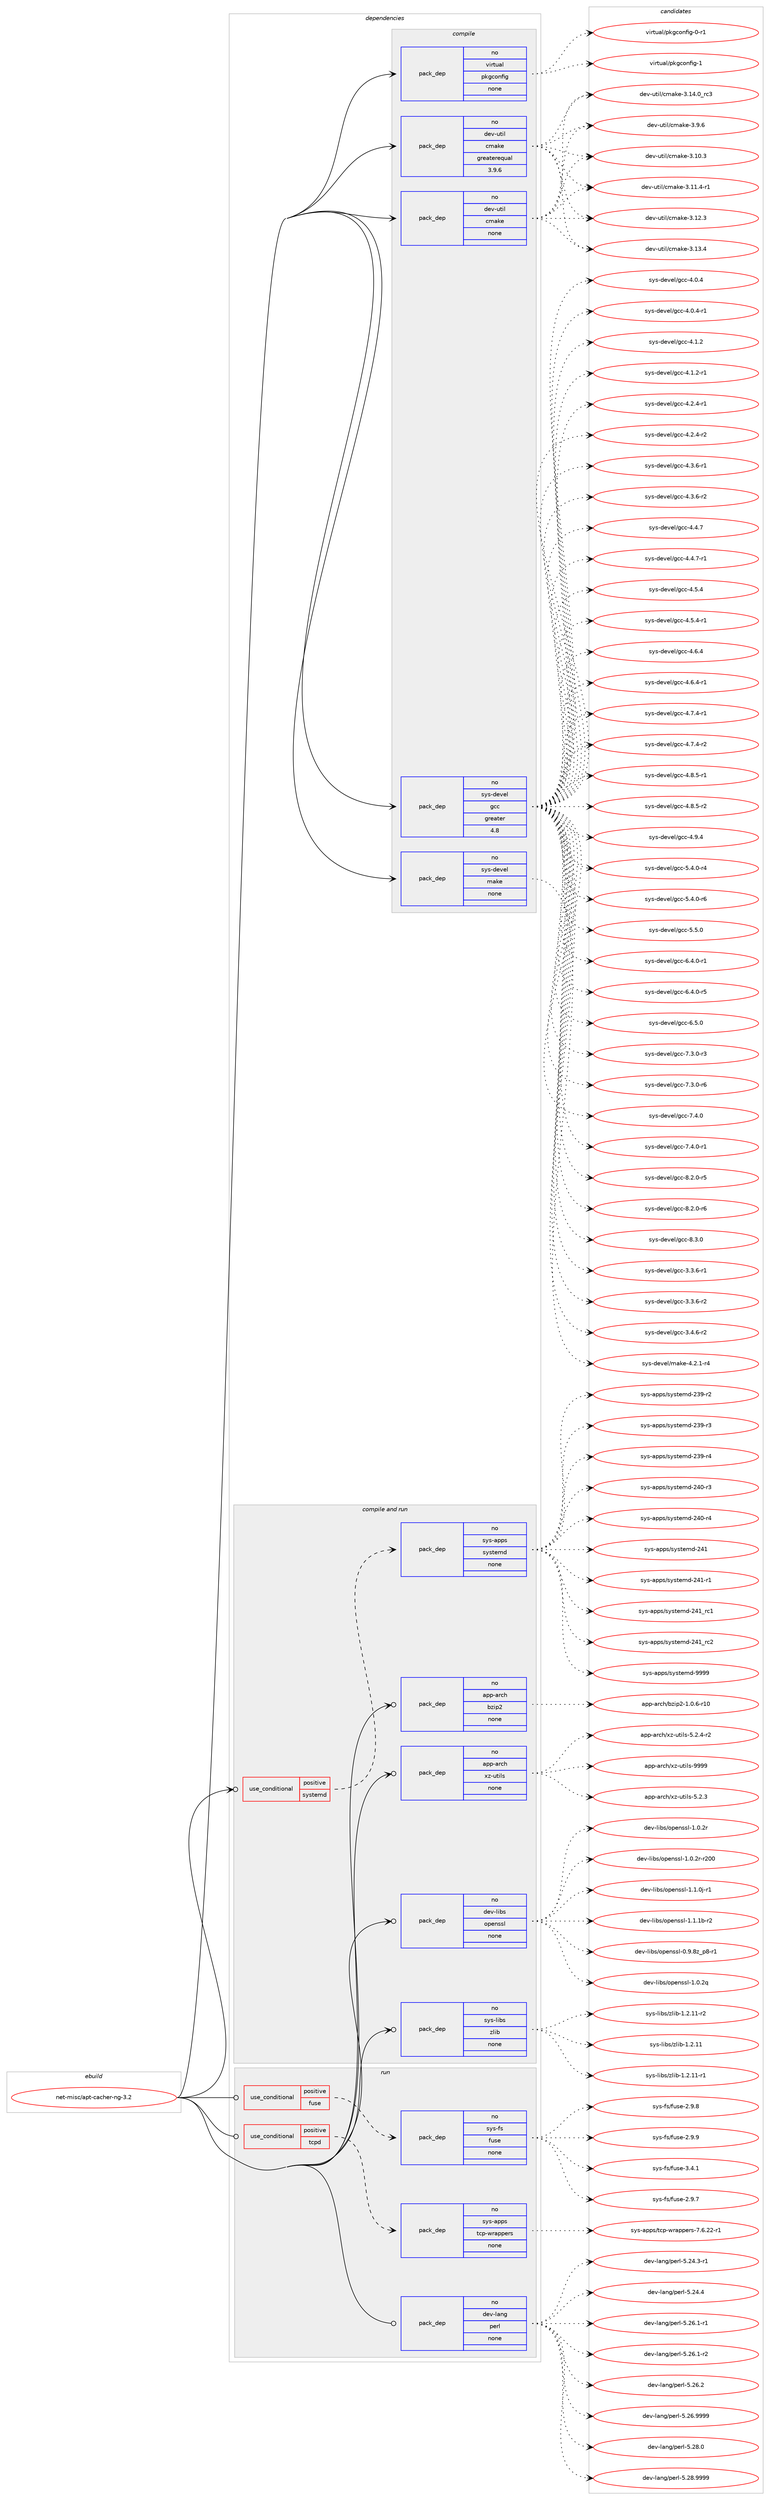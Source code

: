 digraph prolog {

# *************
# Graph options
# *************

newrank=true;
concentrate=true;
compound=true;
graph [rankdir=LR,fontname=Helvetica,fontsize=10,ranksep=1.5];#, ranksep=2.5, nodesep=0.2];
edge  [arrowhead=vee];
node  [fontname=Helvetica,fontsize=10];

# **********
# The ebuild
# **********

subgraph cluster_leftcol {
color=gray;
rank=same;
label=<<i>ebuild</i>>;
id [label="net-misc/apt-cacher-ng-3.2", color=red, width=4, href="../net-misc/apt-cacher-ng-3.2.svg"];
}

# ****************
# The dependencies
# ****************

subgraph cluster_midcol {
color=gray;
label=<<i>dependencies</i>>;
subgraph cluster_compile {
fillcolor="#eeeeee";
style=filled;
label=<<i>compile</i>>;
subgraph pack1190661 {
dependency1665487 [label=<<TABLE BORDER="0" CELLBORDER="1" CELLSPACING="0" CELLPADDING="4" WIDTH="220"><TR><TD ROWSPAN="6" CELLPADDING="30">pack_dep</TD></TR><TR><TD WIDTH="110">no</TD></TR><TR><TD>dev-util</TD></TR><TR><TD>cmake</TD></TR><TR><TD>greaterequal</TD></TR><TR><TD>3.9.6</TD></TR></TABLE>>, shape=none, color=blue];
}
id:e -> dependency1665487:w [weight=20,style="solid",arrowhead="vee"];
subgraph pack1190662 {
dependency1665488 [label=<<TABLE BORDER="0" CELLBORDER="1" CELLSPACING="0" CELLPADDING="4" WIDTH="220"><TR><TD ROWSPAN="6" CELLPADDING="30">pack_dep</TD></TR><TR><TD WIDTH="110">no</TD></TR><TR><TD>dev-util</TD></TR><TR><TD>cmake</TD></TR><TR><TD>none</TD></TR><TR><TD></TD></TR></TABLE>>, shape=none, color=blue];
}
id:e -> dependency1665488:w [weight=20,style="solid",arrowhead="vee"];
subgraph pack1190663 {
dependency1665489 [label=<<TABLE BORDER="0" CELLBORDER="1" CELLSPACING="0" CELLPADDING="4" WIDTH="220"><TR><TD ROWSPAN="6" CELLPADDING="30">pack_dep</TD></TR><TR><TD WIDTH="110">no</TD></TR><TR><TD>sys-devel</TD></TR><TR><TD>gcc</TD></TR><TR><TD>greater</TD></TR><TR><TD>4.8</TD></TR></TABLE>>, shape=none, color=blue];
}
id:e -> dependency1665489:w [weight=20,style="solid",arrowhead="vee"];
subgraph pack1190664 {
dependency1665490 [label=<<TABLE BORDER="0" CELLBORDER="1" CELLSPACING="0" CELLPADDING="4" WIDTH="220"><TR><TD ROWSPAN="6" CELLPADDING="30">pack_dep</TD></TR><TR><TD WIDTH="110">no</TD></TR><TR><TD>sys-devel</TD></TR><TR><TD>make</TD></TR><TR><TD>none</TD></TR><TR><TD></TD></TR></TABLE>>, shape=none, color=blue];
}
id:e -> dependency1665490:w [weight=20,style="solid",arrowhead="vee"];
subgraph pack1190665 {
dependency1665491 [label=<<TABLE BORDER="0" CELLBORDER="1" CELLSPACING="0" CELLPADDING="4" WIDTH="220"><TR><TD ROWSPAN="6" CELLPADDING="30">pack_dep</TD></TR><TR><TD WIDTH="110">no</TD></TR><TR><TD>virtual</TD></TR><TR><TD>pkgconfig</TD></TR><TR><TD>none</TD></TR><TR><TD></TD></TR></TABLE>>, shape=none, color=blue];
}
id:e -> dependency1665491:w [weight=20,style="solid",arrowhead="vee"];
}
subgraph cluster_compileandrun {
fillcolor="#eeeeee";
style=filled;
label=<<i>compile and run</i>>;
subgraph cond447740 {
dependency1665492 [label=<<TABLE BORDER="0" CELLBORDER="1" CELLSPACING="0" CELLPADDING="4"><TR><TD ROWSPAN="3" CELLPADDING="10">use_conditional</TD></TR><TR><TD>positive</TD></TR><TR><TD>systemd</TD></TR></TABLE>>, shape=none, color=red];
subgraph pack1190666 {
dependency1665493 [label=<<TABLE BORDER="0" CELLBORDER="1" CELLSPACING="0" CELLPADDING="4" WIDTH="220"><TR><TD ROWSPAN="6" CELLPADDING="30">pack_dep</TD></TR><TR><TD WIDTH="110">no</TD></TR><TR><TD>sys-apps</TD></TR><TR><TD>systemd</TD></TR><TR><TD>none</TD></TR><TR><TD></TD></TR></TABLE>>, shape=none, color=blue];
}
dependency1665492:e -> dependency1665493:w [weight=20,style="dashed",arrowhead="vee"];
}
id:e -> dependency1665492:w [weight=20,style="solid",arrowhead="odotvee"];
subgraph pack1190667 {
dependency1665494 [label=<<TABLE BORDER="0" CELLBORDER="1" CELLSPACING="0" CELLPADDING="4" WIDTH="220"><TR><TD ROWSPAN="6" CELLPADDING="30">pack_dep</TD></TR><TR><TD WIDTH="110">no</TD></TR><TR><TD>app-arch</TD></TR><TR><TD>bzip2</TD></TR><TR><TD>none</TD></TR><TR><TD></TD></TR></TABLE>>, shape=none, color=blue];
}
id:e -> dependency1665494:w [weight=20,style="solid",arrowhead="odotvee"];
subgraph pack1190668 {
dependency1665495 [label=<<TABLE BORDER="0" CELLBORDER="1" CELLSPACING="0" CELLPADDING="4" WIDTH="220"><TR><TD ROWSPAN="6" CELLPADDING="30">pack_dep</TD></TR><TR><TD WIDTH="110">no</TD></TR><TR><TD>app-arch</TD></TR><TR><TD>xz-utils</TD></TR><TR><TD>none</TD></TR><TR><TD></TD></TR></TABLE>>, shape=none, color=blue];
}
id:e -> dependency1665495:w [weight=20,style="solid",arrowhead="odotvee"];
subgraph pack1190669 {
dependency1665496 [label=<<TABLE BORDER="0" CELLBORDER="1" CELLSPACING="0" CELLPADDING="4" WIDTH="220"><TR><TD ROWSPAN="6" CELLPADDING="30">pack_dep</TD></TR><TR><TD WIDTH="110">no</TD></TR><TR><TD>dev-libs</TD></TR><TR><TD>openssl</TD></TR><TR><TD>none</TD></TR><TR><TD></TD></TR></TABLE>>, shape=none, color=blue];
}
id:e -> dependency1665496:w [weight=20,style="solid",arrowhead="odotvee"];
subgraph pack1190670 {
dependency1665497 [label=<<TABLE BORDER="0" CELLBORDER="1" CELLSPACING="0" CELLPADDING="4" WIDTH="220"><TR><TD ROWSPAN="6" CELLPADDING="30">pack_dep</TD></TR><TR><TD WIDTH="110">no</TD></TR><TR><TD>sys-libs</TD></TR><TR><TD>zlib</TD></TR><TR><TD>none</TD></TR><TR><TD></TD></TR></TABLE>>, shape=none, color=blue];
}
id:e -> dependency1665497:w [weight=20,style="solid",arrowhead="odotvee"];
}
subgraph cluster_run {
fillcolor="#eeeeee";
style=filled;
label=<<i>run</i>>;
subgraph cond447741 {
dependency1665498 [label=<<TABLE BORDER="0" CELLBORDER="1" CELLSPACING="0" CELLPADDING="4"><TR><TD ROWSPAN="3" CELLPADDING="10">use_conditional</TD></TR><TR><TD>positive</TD></TR><TR><TD>fuse</TD></TR></TABLE>>, shape=none, color=red];
subgraph pack1190671 {
dependency1665499 [label=<<TABLE BORDER="0" CELLBORDER="1" CELLSPACING="0" CELLPADDING="4" WIDTH="220"><TR><TD ROWSPAN="6" CELLPADDING="30">pack_dep</TD></TR><TR><TD WIDTH="110">no</TD></TR><TR><TD>sys-fs</TD></TR><TR><TD>fuse</TD></TR><TR><TD>none</TD></TR><TR><TD></TD></TR></TABLE>>, shape=none, color=blue];
}
dependency1665498:e -> dependency1665499:w [weight=20,style="dashed",arrowhead="vee"];
}
id:e -> dependency1665498:w [weight=20,style="solid",arrowhead="odot"];
subgraph cond447742 {
dependency1665500 [label=<<TABLE BORDER="0" CELLBORDER="1" CELLSPACING="0" CELLPADDING="4"><TR><TD ROWSPAN="3" CELLPADDING="10">use_conditional</TD></TR><TR><TD>positive</TD></TR><TR><TD>tcpd</TD></TR></TABLE>>, shape=none, color=red];
subgraph pack1190672 {
dependency1665501 [label=<<TABLE BORDER="0" CELLBORDER="1" CELLSPACING="0" CELLPADDING="4" WIDTH="220"><TR><TD ROWSPAN="6" CELLPADDING="30">pack_dep</TD></TR><TR><TD WIDTH="110">no</TD></TR><TR><TD>sys-apps</TD></TR><TR><TD>tcp-wrappers</TD></TR><TR><TD>none</TD></TR><TR><TD></TD></TR></TABLE>>, shape=none, color=blue];
}
dependency1665500:e -> dependency1665501:w [weight=20,style="dashed",arrowhead="vee"];
}
id:e -> dependency1665500:w [weight=20,style="solid",arrowhead="odot"];
subgraph pack1190673 {
dependency1665502 [label=<<TABLE BORDER="0" CELLBORDER="1" CELLSPACING="0" CELLPADDING="4" WIDTH="220"><TR><TD ROWSPAN="6" CELLPADDING="30">pack_dep</TD></TR><TR><TD WIDTH="110">no</TD></TR><TR><TD>dev-lang</TD></TR><TR><TD>perl</TD></TR><TR><TD>none</TD></TR><TR><TD></TD></TR></TABLE>>, shape=none, color=blue];
}
id:e -> dependency1665502:w [weight=20,style="solid",arrowhead="odot"];
}
}

# **************
# The candidates
# **************

subgraph cluster_choices {
rank=same;
color=gray;
label=<<i>candidates</i>>;

subgraph choice1190661 {
color=black;
nodesep=1;
choice1001011184511711610510847991099710710145514649484651 [label="dev-util/cmake-3.10.3", color=red, width=4,href="../dev-util/cmake-3.10.3.svg"];
choice10010111845117116105108479910997107101455146494946524511449 [label="dev-util/cmake-3.11.4-r1", color=red, width=4,href="../dev-util/cmake-3.11.4-r1.svg"];
choice1001011184511711610510847991099710710145514649504651 [label="dev-util/cmake-3.12.3", color=red, width=4,href="../dev-util/cmake-3.12.3.svg"];
choice1001011184511711610510847991099710710145514649514652 [label="dev-util/cmake-3.13.4", color=red, width=4,href="../dev-util/cmake-3.13.4.svg"];
choice1001011184511711610510847991099710710145514649524648951149951 [label="dev-util/cmake-3.14.0_rc3", color=red, width=4,href="../dev-util/cmake-3.14.0_rc3.svg"];
choice10010111845117116105108479910997107101455146574654 [label="dev-util/cmake-3.9.6", color=red, width=4,href="../dev-util/cmake-3.9.6.svg"];
dependency1665487:e -> choice1001011184511711610510847991099710710145514649484651:w [style=dotted,weight="100"];
dependency1665487:e -> choice10010111845117116105108479910997107101455146494946524511449:w [style=dotted,weight="100"];
dependency1665487:e -> choice1001011184511711610510847991099710710145514649504651:w [style=dotted,weight="100"];
dependency1665487:e -> choice1001011184511711610510847991099710710145514649514652:w [style=dotted,weight="100"];
dependency1665487:e -> choice1001011184511711610510847991099710710145514649524648951149951:w [style=dotted,weight="100"];
dependency1665487:e -> choice10010111845117116105108479910997107101455146574654:w [style=dotted,weight="100"];
}
subgraph choice1190662 {
color=black;
nodesep=1;
choice1001011184511711610510847991099710710145514649484651 [label="dev-util/cmake-3.10.3", color=red, width=4,href="../dev-util/cmake-3.10.3.svg"];
choice10010111845117116105108479910997107101455146494946524511449 [label="dev-util/cmake-3.11.4-r1", color=red, width=4,href="../dev-util/cmake-3.11.4-r1.svg"];
choice1001011184511711610510847991099710710145514649504651 [label="dev-util/cmake-3.12.3", color=red, width=4,href="../dev-util/cmake-3.12.3.svg"];
choice1001011184511711610510847991099710710145514649514652 [label="dev-util/cmake-3.13.4", color=red, width=4,href="../dev-util/cmake-3.13.4.svg"];
choice1001011184511711610510847991099710710145514649524648951149951 [label="dev-util/cmake-3.14.0_rc3", color=red, width=4,href="../dev-util/cmake-3.14.0_rc3.svg"];
choice10010111845117116105108479910997107101455146574654 [label="dev-util/cmake-3.9.6", color=red, width=4,href="../dev-util/cmake-3.9.6.svg"];
dependency1665488:e -> choice1001011184511711610510847991099710710145514649484651:w [style=dotted,weight="100"];
dependency1665488:e -> choice10010111845117116105108479910997107101455146494946524511449:w [style=dotted,weight="100"];
dependency1665488:e -> choice1001011184511711610510847991099710710145514649504651:w [style=dotted,weight="100"];
dependency1665488:e -> choice1001011184511711610510847991099710710145514649514652:w [style=dotted,weight="100"];
dependency1665488:e -> choice1001011184511711610510847991099710710145514649524648951149951:w [style=dotted,weight="100"];
dependency1665488:e -> choice10010111845117116105108479910997107101455146574654:w [style=dotted,weight="100"];
}
subgraph choice1190663 {
color=black;
nodesep=1;
choice115121115451001011181011084710399994551465146544511449 [label="sys-devel/gcc-3.3.6-r1", color=red, width=4,href="../sys-devel/gcc-3.3.6-r1.svg"];
choice115121115451001011181011084710399994551465146544511450 [label="sys-devel/gcc-3.3.6-r2", color=red, width=4,href="../sys-devel/gcc-3.3.6-r2.svg"];
choice115121115451001011181011084710399994551465246544511450 [label="sys-devel/gcc-3.4.6-r2", color=red, width=4,href="../sys-devel/gcc-3.4.6-r2.svg"];
choice11512111545100101118101108471039999455246484652 [label="sys-devel/gcc-4.0.4", color=red, width=4,href="../sys-devel/gcc-4.0.4.svg"];
choice115121115451001011181011084710399994552464846524511449 [label="sys-devel/gcc-4.0.4-r1", color=red, width=4,href="../sys-devel/gcc-4.0.4-r1.svg"];
choice11512111545100101118101108471039999455246494650 [label="sys-devel/gcc-4.1.2", color=red, width=4,href="../sys-devel/gcc-4.1.2.svg"];
choice115121115451001011181011084710399994552464946504511449 [label="sys-devel/gcc-4.1.2-r1", color=red, width=4,href="../sys-devel/gcc-4.1.2-r1.svg"];
choice115121115451001011181011084710399994552465046524511449 [label="sys-devel/gcc-4.2.4-r1", color=red, width=4,href="../sys-devel/gcc-4.2.4-r1.svg"];
choice115121115451001011181011084710399994552465046524511450 [label="sys-devel/gcc-4.2.4-r2", color=red, width=4,href="../sys-devel/gcc-4.2.4-r2.svg"];
choice115121115451001011181011084710399994552465146544511449 [label="sys-devel/gcc-4.3.6-r1", color=red, width=4,href="../sys-devel/gcc-4.3.6-r1.svg"];
choice115121115451001011181011084710399994552465146544511450 [label="sys-devel/gcc-4.3.6-r2", color=red, width=4,href="../sys-devel/gcc-4.3.6-r2.svg"];
choice11512111545100101118101108471039999455246524655 [label="sys-devel/gcc-4.4.7", color=red, width=4,href="../sys-devel/gcc-4.4.7.svg"];
choice115121115451001011181011084710399994552465246554511449 [label="sys-devel/gcc-4.4.7-r1", color=red, width=4,href="../sys-devel/gcc-4.4.7-r1.svg"];
choice11512111545100101118101108471039999455246534652 [label="sys-devel/gcc-4.5.4", color=red, width=4,href="../sys-devel/gcc-4.5.4.svg"];
choice115121115451001011181011084710399994552465346524511449 [label="sys-devel/gcc-4.5.4-r1", color=red, width=4,href="../sys-devel/gcc-4.5.4-r1.svg"];
choice11512111545100101118101108471039999455246544652 [label="sys-devel/gcc-4.6.4", color=red, width=4,href="../sys-devel/gcc-4.6.4.svg"];
choice115121115451001011181011084710399994552465446524511449 [label="sys-devel/gcc-4.6.4-r1", color=red, width=4,href="../sys-devel/gcc-4.6.4-r1.svg"];
choice115121115451001011181011084710399994552465546524511449 [label="sys-devel/gcc-4.7.4-r1", color=red, width=4,href="../sys-devel/gcc-4.7.4-r1.svg"];
choice115121115451001011181011084710399994552465546524511450 [label="sys-devel/gcc-4.7.4-r2", color=red, width=4,href="../sys-devel/gcc-4.7.4-r2.svg"];
choice115121115451001011181011084710399994552465646534511449 [label="sys-devel/gcc-4.8.5-r1", color=red, width=4,href="../sys-devel/gcc-4.8.5-r1.svg"];
choice115121115451001011181011084710399994552465646534511450 [label="sys-devel/gcc-4.8.5-r2", color=red, width=4,href="../sys-devel/gcc-4.8.5-r2.svg"];
choice11512111545100101118101108471039999455246574652 [label="sys-devel/gcc-4.9.4", color=red, width=4,href="../sys-devel/gcc-4.9.4.svg"];
choice115121115451001011181011084710399994553465246484511452 [label="sys-devel/gcc-5.4.0-r4", color=red, width=4,href="../sys-devel/gcc-5.4.0-r4.svg"];
choice115121115451001011181011084710399994553465246484511454 [label="sys-devel/gcc-5.4.0-r6", color=red, width=4,href="../sys-devel/gcc-5.4.0-r6.svg"];
choice11512111545100101118101108471039999455346534648 [label="sys-devel/gcc-5.5.0", color=red, width=4,href="../sys-devel/gcc-5.5.0.svg"];
choice115121115451001011181011084710399994554465246484511449 [label="sys-devel/gcc-6.4.0-r1", color=red, width=4,href="../sys-devel/gcc-6.4.0-r1.svg"];
choice115121115451001011181011084710399994554465246484511453 [label="sys-devel/gcc-6.4.0-r5", color=red, width=4,href="../sys-devel/gcc-6.4.0-r5.svg"];
choice11512111545100101118101108471039999455446534648 [label="sys-devel/gcc-6.5.0", color=red, width=4,href="../sys-devel/gcc-6.5.0.svg"];
choice115121115451001011181011084710399994555465146484511451 [label="sys-devel/gcc-7.3.0-r3", color=red, width=4,href="../sys-devel/gcc-7.3.0-r3.svg"];
choice115121115451001011181011084710399994555465146484511454 [label="sys-devel/gcc-7.3.0-r6", color=red, width=4,href="../sys-devel/gcc-7.3.0-r6.svg"];
choice11512111545100101118101108471039999455546524648 [label="sys-devel/gcc-7.4.0", color=red, width=4,href="../sys-devel/gcc-7.4.0.svg"];
choice115121115451001011181011084710399994555465246484511449 [label="sys-devel/gcc-7.4.0-r1", color=red, width=4,href="../sys-devel/gcc-7.4.0-r1.svg"];
choice115121115451001011181011084710399994556465046484511453 [label="sys-devel/gcc-8.2.0-r5", color=red, width=4,href="../sys-devel/gcc-8.2.0-r5.svg"];
choice115121115451001011181011084710399994556465046484511454 [label="sys-devel/gcc-8.2.0-r6", color=red, width=4,href="../sys-devel/gcc-8.2.0-r6.svg"];
choice11512111545100101118101108471039999455646514648 [label="sys-devel/gcc-8.3.0", color=red, width=4,href="../sys-devel/gcc-8.3.0.svg"];
dependency1665489:e -> choice115121115451001011181011084710399994551465146544511449:w [style=dotted,weight="100"];
dependency1665489:e -> choice115121115451001011181011084710399994551465146544511450:w [style=dotted,weight="100"];
dependency1665489:e -> choice115121115451001011181011084710399994551465246544511450:w [style=dotted,weight="100"];
dependency1665489:e -> choice11512111545100101118101108471039999455246484652:w [style=dotted,weight="100"];
dependency1665489:e -> choice115121115451001011181011084710399994552464846524511449:w [style=dotted,weight="100"];
dependency1665489:e -> choice11512111545100101118101108471039999455246494650:w [style=dotted,weight="100"];
dependency1665489:e -> choice115121115451001011181011084710399994552464946504511449:w [style=dotted,weight="100"];
dependency1665489:e -> choice115121115451001011181011084710399994552465046524511449:w [style=dotted,weight="100"];
dependency1665489:e -> choice115121115451001011181011084710399994552465046524511450:w [style=dotted,weight="100"];
dependency1665489:e -> choice115121115451001011181011084710399994552465146544511449:w [style=dotted,weight="100"];
dependency1665489:e -> choice115121115451001011181011084710399994552465146544511450:w [style=dotted,weight="100"];
dependency1665489:e -> choice11512111545100101118101108471039999455246524655:w [style=dotted,weight="100"];
dependency1665489:e -> choice115121115451001011181011084710399994552465246554511449:w [style=dotted,weight="100"];
dependency1665489:e -> choice11512111545100101118101108471039999455246534652:w [style=dotted,weight="100"];
dependency1665489:e -> choice115121115451001011181011084710399994552465346524511449:w [style=dotted,weight="100"];
dependency1665489:e -> choice11512111545100101118101108471039999455246544652:w [style=dotted,weight="100"];
dependency1665489:e -> choice115121115451001011181011084710399994552465446524511449:w [style=dotted,weight="100"];
dependency1665489:e -> choice115121115451001011181011084710399994552465546524511449:w [style=dotted,weight="100"];
dependency1665489:e -> choice115121115451001011181011084710399994552465546524511450:w [style=dotted,weight="100"];
dependency1665489:e -> choice115121115451001011181011084710399994552465646534511449:w [style=dotted,weight="100"];
dependency1665489:e -> choice115121115451001011181011084710399994552465646534511450:w [style=dotted,weight="100"];
dependency1665489:e -> choice11512111545100101118101108471039999455246574652:w [style=dotted,weight="100"];
dependency1665489:e -> choice115121115451001011181011084710399994553465246484511452:w [style=dotted,weight="100"];
dependency1665489:e -> choice115121115451001011181011084710399994553465246484511454:w [style=dotted,weight="100"];
dependency1665489:e -> choice11512111545100101118101108471039999455346534648:w [style=dotted,weight="100"];
dependency1665489:e -> choice115121115451001011181011084710399994554465246484511449:w [style=dotted,weight="100"];
dependency1665489:e -> choice115121115451001011181011084710399994554465246484511453:w [style=dotted,weight="100"];
dependency1665489:e -> choice11512111545100101118101108471039999455446534648:w [style=dotted,weight="100"];
dependency1665489:e -> choice115121115451001011181011084710399994555465146484511451:w [style=dotted,weight="100"];
dependency1665489:e -> choice115121115451001011181011084710399994555465146484511454:w [style=dotted,weight="100"];
dependency1665489:e -> choice11512111545100101118101108471039999455546524648:w [style=dotted,weight="100"];
dependency1665489:e -> choice115121115451001011181011084710399994555465246484511449:w [style=dotted,weight="100"];
dependency1665489:e -> choice115121115451001011181011084710399994556465046484511453:w [style=dotted,weight="100"];
dependency1665489:e -> choice115121115451001011181011084710399994556465046484511454:w [style=dotted,weight="100"];
dependency1665489:e -> choice11512111545100101118101108471039999455646514648:w [style=dotted,weight="100"];
}
subgraph choice1190664 {
color=black;
nodesep=1;
choice1151211154510010111810110847109971071014552465046494511452 [label="sys-devel/make-4.2.1-r4", color=red, width=4,href="../sys-devel/make-4.2.1-r4.svg"];
dependency1665490:e -> choice1151211154510010111810110847109971071014552465046494511452:w [style=dotted,weight="100"];
}
subgraph choice1190665 {
color=black;
nodesep=1;
choice11810511411611797108471121071039911111010210510345484511449 [label="virtual/pkgconfig-0-r1", color=red, width=4,href="../virtual/pkgconfig-0-r1.svg"];
choice1181051141161179710847112107103991111101021051034549 [label="virtual/pkgconfig-1", color=red, width=4,href="../virtual/pkgconfig-1.svg"];
dependency1665491:e -> choice11810511411611797108471121071039911111010210510345484511449:w [style=dotted,weight="100"];
dependency1665491:e -> choice1181051141161179710847112107103991111101021051034549:w [style=dotted,weight="100"];
}
subgraph choice1190666 {
color=black;
nodesep=1;
choice115121115459711211211547115121115116101109100455051574511450 [label="sys-apps/systemd-239-r2", color=red, width=4,href="../sys-apps/systemd-239-r2.svg"];
choice115121115459711211211547115121115116101109100455051574511451 [label="sys-apps/systemd-239-r3", color=red, width=4,href="../sys-apps/systemd-239-r3.svg"];
choice115121115459711211211547115121115116101109100455051574511452 [label="sys-apps/systemd-239-r4", color=red, width=4,href="../sys-apps/systemd-239-r4.svg"];
choice115121115459711211211547115121115116101109100455052484511451 [label="sys-apps/systemd-240-r3", color=red, width=4,href="../sys-apps/systemd-240-r3.svg"];
choice115121115459711211211547115121115116101109100455052484511452 [label="sys-apps/systemd-240-r4", color=red, width=4,href="../sys-apps/systemd-240-r4.svg"];
choice11512111545971121121154711512111511610110910045505249 [label="sys-apps/systemd-241", color=red, width=4,href="../sys-apps/systemd-241.svg"];
choice115121115459711211211547115121115116101109100455052494511449 [label="sys-apps/systemd-241-r1", color=red, width=4,href="../sys-apps/systemd-241-r1.svg"];
choice11512111545971121121154711512111511610110910045505249951149949 [label="sys-apps/systemd-241_rc1", color=red, width=4,href="../sys-apps/systemd-241_rc1.svg"];
choice11512111545971121121154711512111511610110910045505249951149950 [label="sys-apps/systemd-241_rc2", color=red, width=4,href="../sys-apps/systemd-241_rc2.svg"];
choice1151211154597112112115471151211151161011091004557575757 [label="sys-apps/systemd-9999", color=red, width=4,href="../sys-apps/systemd-9999.svg"];
dependency1665493:e -> choice115121115459711211211547115121115116101109100455051574511450:w [style=dotted,weight="100"];
dependency1665493:e -> choice115121115459711211211547115121115116101109100455051574511451:w [style=dotted,weight="100"];
dependency1665493:e -> choice115121115459711211211547115121115116101109100455051574511452:w [style=dotted,weight="100"];
dependency1665493:e -> choice115121115459711211211547115121115116101109100455052484511451:w [style=dotted,weight="100"];
dependency1665493:e -> choice115121115459711211211547115121115116101109100455052484511452:w [style=dotted,weight="100"];
dependency1665493:e -> choice11512111545971121121154711512111511610110910045505249:w [style=dotted,weight="100"];
dependency1665493:e -> choice115121115459711211211547115121115116101109100455052494511449:w [style=dotted,weight="100"];
dependency1665493:e -> choice11512111545971121121154711512111511610110910045505249951149949:w [style=dotted,weight="100"];
dependency1665493:e -> choice11512111545971121121154711512111511610110910045505249951149950:w [style=dotted,weight="100"];
dependency1665493:e -> choice1151211154597112112115471151211151161011091004557575757:w [style=dotted,weight="100"];
}
subgraph choice1190667 {
color=black;
nodesep=1;
choice97112112459711499104479812210511250454946484654451144948 [label="app-arch/bzip2-1.0.6-r10", color=red, width=4,href="../app-arch/bzip2-1.0.6-r10.svg"];
dependency1665494:e -> choice97112112459711499104479812210511250454946484654451144948:w [style=dotted,weight="100"];
}
subgraph choice1190668 {
color=black;
nodesep=1;
choice971121124597114991044712012245117116105108115455346504651 [label="app-arch/xz-utils-5.2.3", color=red, width=4,href="../app-arch/xz-utils-5.2.3.svg"];
choice9711211245971149910447120122451171161051081154553465046524511450 [label="app-arch/xz-utils-5.2.4-r2", color=red, width=4,href="../app-arch/xz-utils-5.2.4-r2.svg"];
choice9711211245971149910447120122451171161051081154557575757 [label="app-arch/xz-utils-9999", color=red, width=4,href="../app-arch/xz-utils-9999.svg"];
dependency1665495:e -> choice971121124597114991044712012245117116105108115455346504651:w [style=dotted,weight="100"];
dependency1665495:e -> choice9711211245971149910447120122451171161051081154553465046524511450:w [style=dotted,weight="100"];
dependency1665495:e -> choice9711211245971149910447120122451171161051081154557575757:w [style=dotted,weight="100"];
}
subgraph choice1190669 {
color=black;
nodesep=1;
choice10010111845108105981154711111210111011511510845484657465612295112564511449 [label="dev-libs/openssl-0.9.8z_p8-r1", color=red, width=4,href="../dev-libs/openssl-0.9.8z_p8-r1.svg"];
choice100101118451081059811547111112101110115115108454946484650113 [label="dev-libs/openssl-1.0.2q", color=red, width=4,href="../dev-libs/openssl-1.0.2q.svg"];
choice100101118451081059811547111112101110115115108454946484650114 [label="dev-libs/openssl-1.0.2r", color=red, width=4,href="../dev-libs/openssl-1.0.2r.svg"];
choice10010111845108105981154711111210111011511510845494648465011445114504848 [label="dev-libs/openssl-1.0.2r-r200", color=red, width=4,href="../dev-libs/openssl-1.0.2r-r200.svg"];
choice1001011184510810598115471111121011101151151084549464946481064511449 [label="dev-libs/openssl-1.1.0j-r1", color=red, width=4,href="../dev-libs/openssl-1.1.0j-r1.svg"];
choice100101118451081059811547111112101110115115108454946494649984511450 [label="dev-libs/openssl-1.1.1b-r2", color=red, width=4,href="../dev-libs/openssl-1.1.1b-r2.svg"];
dependency1665496:e -> choice10010111845108105981154711111210111011511510845484657465612295112564511449:w [style=dotted,weight="100"];
dependency1665496:e -> choice100101118451081059811547111112101110115115108454946484650113:w [style=dotted,weight="100"];
dependency1665496:e -> choice100101118451081059811547111112101110115115108454946484650114:w [style=dotted,weight="100"];
dependency1665496:e -> choice10010111845108105981154711111210111011511510845494648465011445114504848:w [style=dotted,weight="100"];
dependency1665496:e -> choice1001011184510810598115471111121011101151151084549464946481064511449:w [style=dotted,weight="100"];
dependency1665496:e -> choice100101118451081059811547111112101110115115108454946494649984511450:w [style=dotted,weight="100"];
}
subgraph choice1190670 {
color=black;
nodesep=1;
choice1151211154510810598115471221081059845494650464949 [label="sys-libs/zlib-1.2.11", color=red, width=4,href="../sys-libs/zlib-1.2.11.svg"];
choice11512111545108105981154712210810598454946504649494511449 [label="sys-libs/zlib-1.2.11-r1", color=red, width=4,href="../sys-libs/zlib-1.2.11-r1.svg"];
choice11512111545108105981154712210810598454946504649494511450 [label="sys-libs/zlib-1.2.11-r2", color=red, width=4,href="../sys-libs/zlib-1.2.11-r2.svg"];
dependency1665497:e -> choice1151211154510810598115471221081059845494650464949:w [style=dotted,weight="100"];
dependency1665497:e -> choice11512111545108105981154712210810598454946504649494511449:w [style=dotted,weight="100"];
dependency1665497:e -> choice11512111545108105981154712210810598454946504649494511450:w [style=dotted,weight="100"];
}
subgraph choice1190671 {
color=black;
nodesep=1;
choice1151211154510211547102117115101455046574655 [label="sys-fs/fuse-2.9.7", color=red, width=4,href="../sys-fs/fuse-2.9.7.svg"];
choice1151211154510211547102117115101455046574656 [label="sys-fs/fuse-2.9.8", color=red, width=4,href="../sys-fs/fuse-2.9.8.svg"];
choice1151211154510211547102117115101455046574657 [label="sys-fs/fuse-2.9.9", color=red, width=4,href="../sys-fs/fuse-2.9.9.svg"];
choice1151211154510211547102117115101455146524649 [label="sys-fs/fuse-3.4.1", color=red, width=4,href="../sys-fs/fuse-3.4.1.svg"];
dependency1665499:e -> choice1151211154510211547102117115101455046574655:w [style=dotted,weight="100"];
dependency1665499:e -> choice1151211154510211547102117115101455046574656:w [style=dotted,weight="100"];
dependency1665499:e -> choice1151211154510211547102117115101455046574657:w [style=dotted,weight="100"];
dependency1665499:e -> choice1151211154510211547102117115101455146524649:w [style=dotted,weight="100"];
}
subgraph choice1190672 {
color=black;
nodesep=1;
choice115121115459711211211547116991124511911497112112101114115455546544650504511449 [label="sys-apps/tcp-wrappers-7.6.22-r1", color=red, width=4,href="../sys-apps/tcp-wrappers-7.6.22-r1.svg"];
dependency1665501:e -> choice115121115459711211211547116991124511911497112112101114115455546544650504511449:w [style=dotted,weight="100"];
}
subgraph choice1190673 {
color=black;
nodesep=1;
choice100101118451089711010347112101114108455346505246514511449 [label="dev-lang/perl-5.24.3-r1", color=red, width=4,href="../dev-lang/perl-5.24.3-r1.svg"];
choice10010111845108971101034711210111410845534650524652 [label="dev-lang/perl-5.24.4", color=red, width=4,href="../dev-lang/perl-5.24.4.svg"];
choice100101118451089711010347112101114108455346505446494511449 [label="dev-lang/perl-5.26.1-r1", color=red, width=4,href="../dev-lang/perl-5.26.1-r1.svg"];
choice100101118451089711010347112101114108455346505446494511450 [label="dev-lang/perl-5.26.1-r2", color=red, width=4,href="../dev-lang/perl-5.26.1-r2.svg"];
choice10010111845108971101034711210111410845534650544650 [label="dev-lang/perl-5.26.2", color=red, width=4,href="../dev-lang/perl-5.26.2.svg"];
choice10010111845108971101034711210111410845534650544657575757 [label="dev-lang/perl-5.26.9999", color=red, width=4,href="../dev-lang/perl-5.26.9999.svg"];
choice10010111845108971101034711210111410845534650564648 [label="dev-lang/perl-5.28.0", color=red, width=4,href="../dev-lang/perl-5.28.0.svg"];
choice10010111845108971101034711210111410845534650564657575757 [label="dev-lang/perl-5.28.9999", color=red, width=4,href="../dev-lang/perl-5.28.9999.svg"];
dependency1665502:e -> choice100101118451089711010347112101114108455346505246514511449:w [style=dotted,weight="100"];
dependency1665502:e -> choice10010111845108971101034711210111410845534650524652:w [style=dotted,weight="100"];
dependency1665502:e -> choice100101118451089711010347112101114108455346505446494511449:w [style=dotted,weight="100"];
dependency1665502:e -> choice100101118451089711010347112101114108455346505446494511450:w [style=dotted,weight="100"];
dependency1665502:e -> choice10010111845108971101034711210111410845534650544650:w [style=dotted,weight="100"];
dependency1665502:e -> choice10010111845108971101034711210111410845534650544657575757:w [style=dotted,weight="100"];
dependency1665502:e -> choice10010111845108971101034711210111410845534650564648:w [style=dotted,weight="100"];
dependency1665502:e -> choice10010111845108971101034711210111410845534650564657575757:w [style=dotted,weight="100"];
}
}

}
